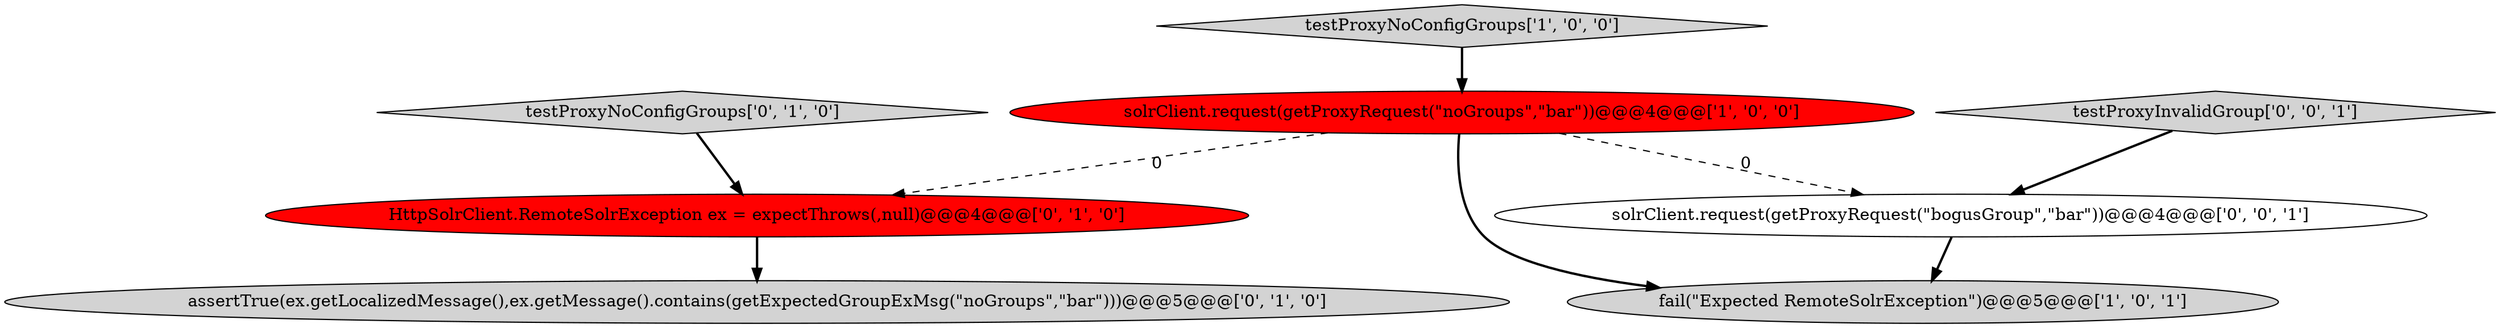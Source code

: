 digraph {
3 [style = filled, label = "testProxyNoConfigGroups['0', '1', '0']", fillcolor = lightgray, shape = diamond image = "AAA0AAABBB2BBB"];
1 [style = filled, label = "solrClient.request(getProxyRequest(\"noGroups\",\"bar\"))@@@4@@@['1', '0', '0']", fillcolor = red, shape = ellipse image = "AAA1AAABBB1BBB"];
2 [style = filled, label = "fail(\"Expected RemoteSolrException\")@@@5@@@['1', '0', '1']", fillcolor = lightgray, shape = ellipse image = "AAA0AAABBB1BBB"];
0 [style = filled, label = "testProxyNoConfigGroups['1', '0', '0']", fillcolor = lightgray, shape = diamond image = "AAA0AAABBB1BBB"];
7 [style = filled, label = "testProxyInvalidGroup['0', '0', '1']", fillcolor = lightgray, shape = diamond image = "AAA0AAABBB3BBB"];
4 [style = filled, label = "HttpSolrClient.RemoteSolrException ex = expectThrows(,null)@@@4@@@['0', '1', '0']", fillcolor = red, shape = ellipse image = "AAA1AAABBB2BBB"];
5 [style = filled, label = "assertTrue(ex.getLocalizedMessage(),ex.getMessage().contains(getExpectedGroupExMsg(\"noGroups\",\"bar\")))@@@5@@@['0', '1', '0']", fillcolor = lightgray, shape = ellipse image = "AAA0AAABBB2BBB"];
6 [style = filled, label = "solrClient.request(getProxyRequest(\"bogusGroup\",\"bar\"))@@@4@@@['0', '0', '1']", fillcolor = white, shape = ellipse image = "AAA0AAABBB3BBB"];
1->4 [style = dashed, label="0"];
1->2 [style = bold, label=""];
4->5 [style = bold, label=""];
0->1 [style = bold, label=""];
3->4 [style = bold, label=""];
1->6 [style = dashed, label="0"];
7->6 [style = bold, label=""];
6->2 [style = bold, label=""];
}
